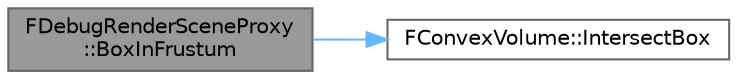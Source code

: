 digraph "FDebugRenderSceneProxy::BoxInFrustum"
{
 // INTERACTIVE_SVG=YES
 // LATEX_PDF_SIZE
  bgcolor="transparent";
  edge [fontname=Helvetica,fontsize=10,labelfontname=Helvetica,labelfontsize=10];
  node [fontname=Helvetica,fontsize=10,shape=box,height=0.2,width=0.4];
  rankdir="LR";
  Node1 [id="Node000001",label="FDebugRenderSceneProxy\l::BoxInFrustum",height=0.2,width=0.4,color="gray40", fillcolor="grey60", style="filled", fontcolor="black",tooltip=" "];
  Node1 -> Node2 [id="edge1_Node000001_Node000002",color="steelblue1",style="solid",tooltip=" "];
  Node2 [id="Node000002",label="FConvexVolume::IntersectBox",height=0.2,width=0.4,color="grey40", fillcolor="white", style="filled",URL="$d3/d5e/structFConvexVolume.html#ae62b0695ff6ba2f2d029f9b189faac58",tooltip="Intersection test with a translated axis-aligned box."];
}
